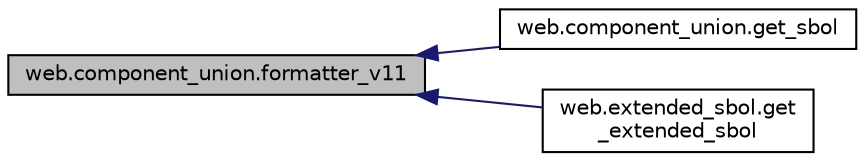 digraph "web.component_union.formatter_v11"
{
  edge [fontname="Helvetica",fontsize="10",labelfontname="Helvetica",labelfontsize="10"];
  node [fontname="Helvetica",fontsize="10",shape=record];
  rankdir="LR";
  Node1 [label="web.component_union.formatter_v11",height=0.2,width=0.4,color="black", fillcolor="grey75", style="filled" fontcolor="black"];
  Node1 -> Node2 [dir="back",color="midnightblue",fontsize="10",style="solid"];
  Node2 [label="web.component_union.get_sbol",height=0.2,width=0.4,color="black", fillcolor="white", style="filled",URL="$namespaceweb_1_1component__union.html#a4c3d4facdbfae5f7dcc65b3548af7382"];
  Node1 -> Node3 [dir="back",color="midnightblue",fontsize="10",style="solid"];
  Node3 [label="web.extended_sbol.get\l_extended_sbol",height=0.2,width=0.4,color="black", fillcolor="white", style="filled",URL="$namespaceweb_1_1extended__sbol.html#aa3bc7da3defcb7a028430f9a35345a82"];
}
